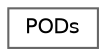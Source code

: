digraph "类继承关系图"
{
 // LATEX_PDF_SIZE
  bgcolor="transparent";
  edge [fontname=Helvetica,fontsize=10,labelfontname=Helvetica,labelfontsize=10];
  node [fontname=Helvetica,fontsize=10,shape=box,height=0.2,width=0.4];
  rankdir="LR";
  Node0 [id="Node000000",label="PODs",height=0.2,width=0.4,color="grey40", fillcolor="white", style="filled",URL="$struct_p_o_ds.html",tooltip=" "];
}
